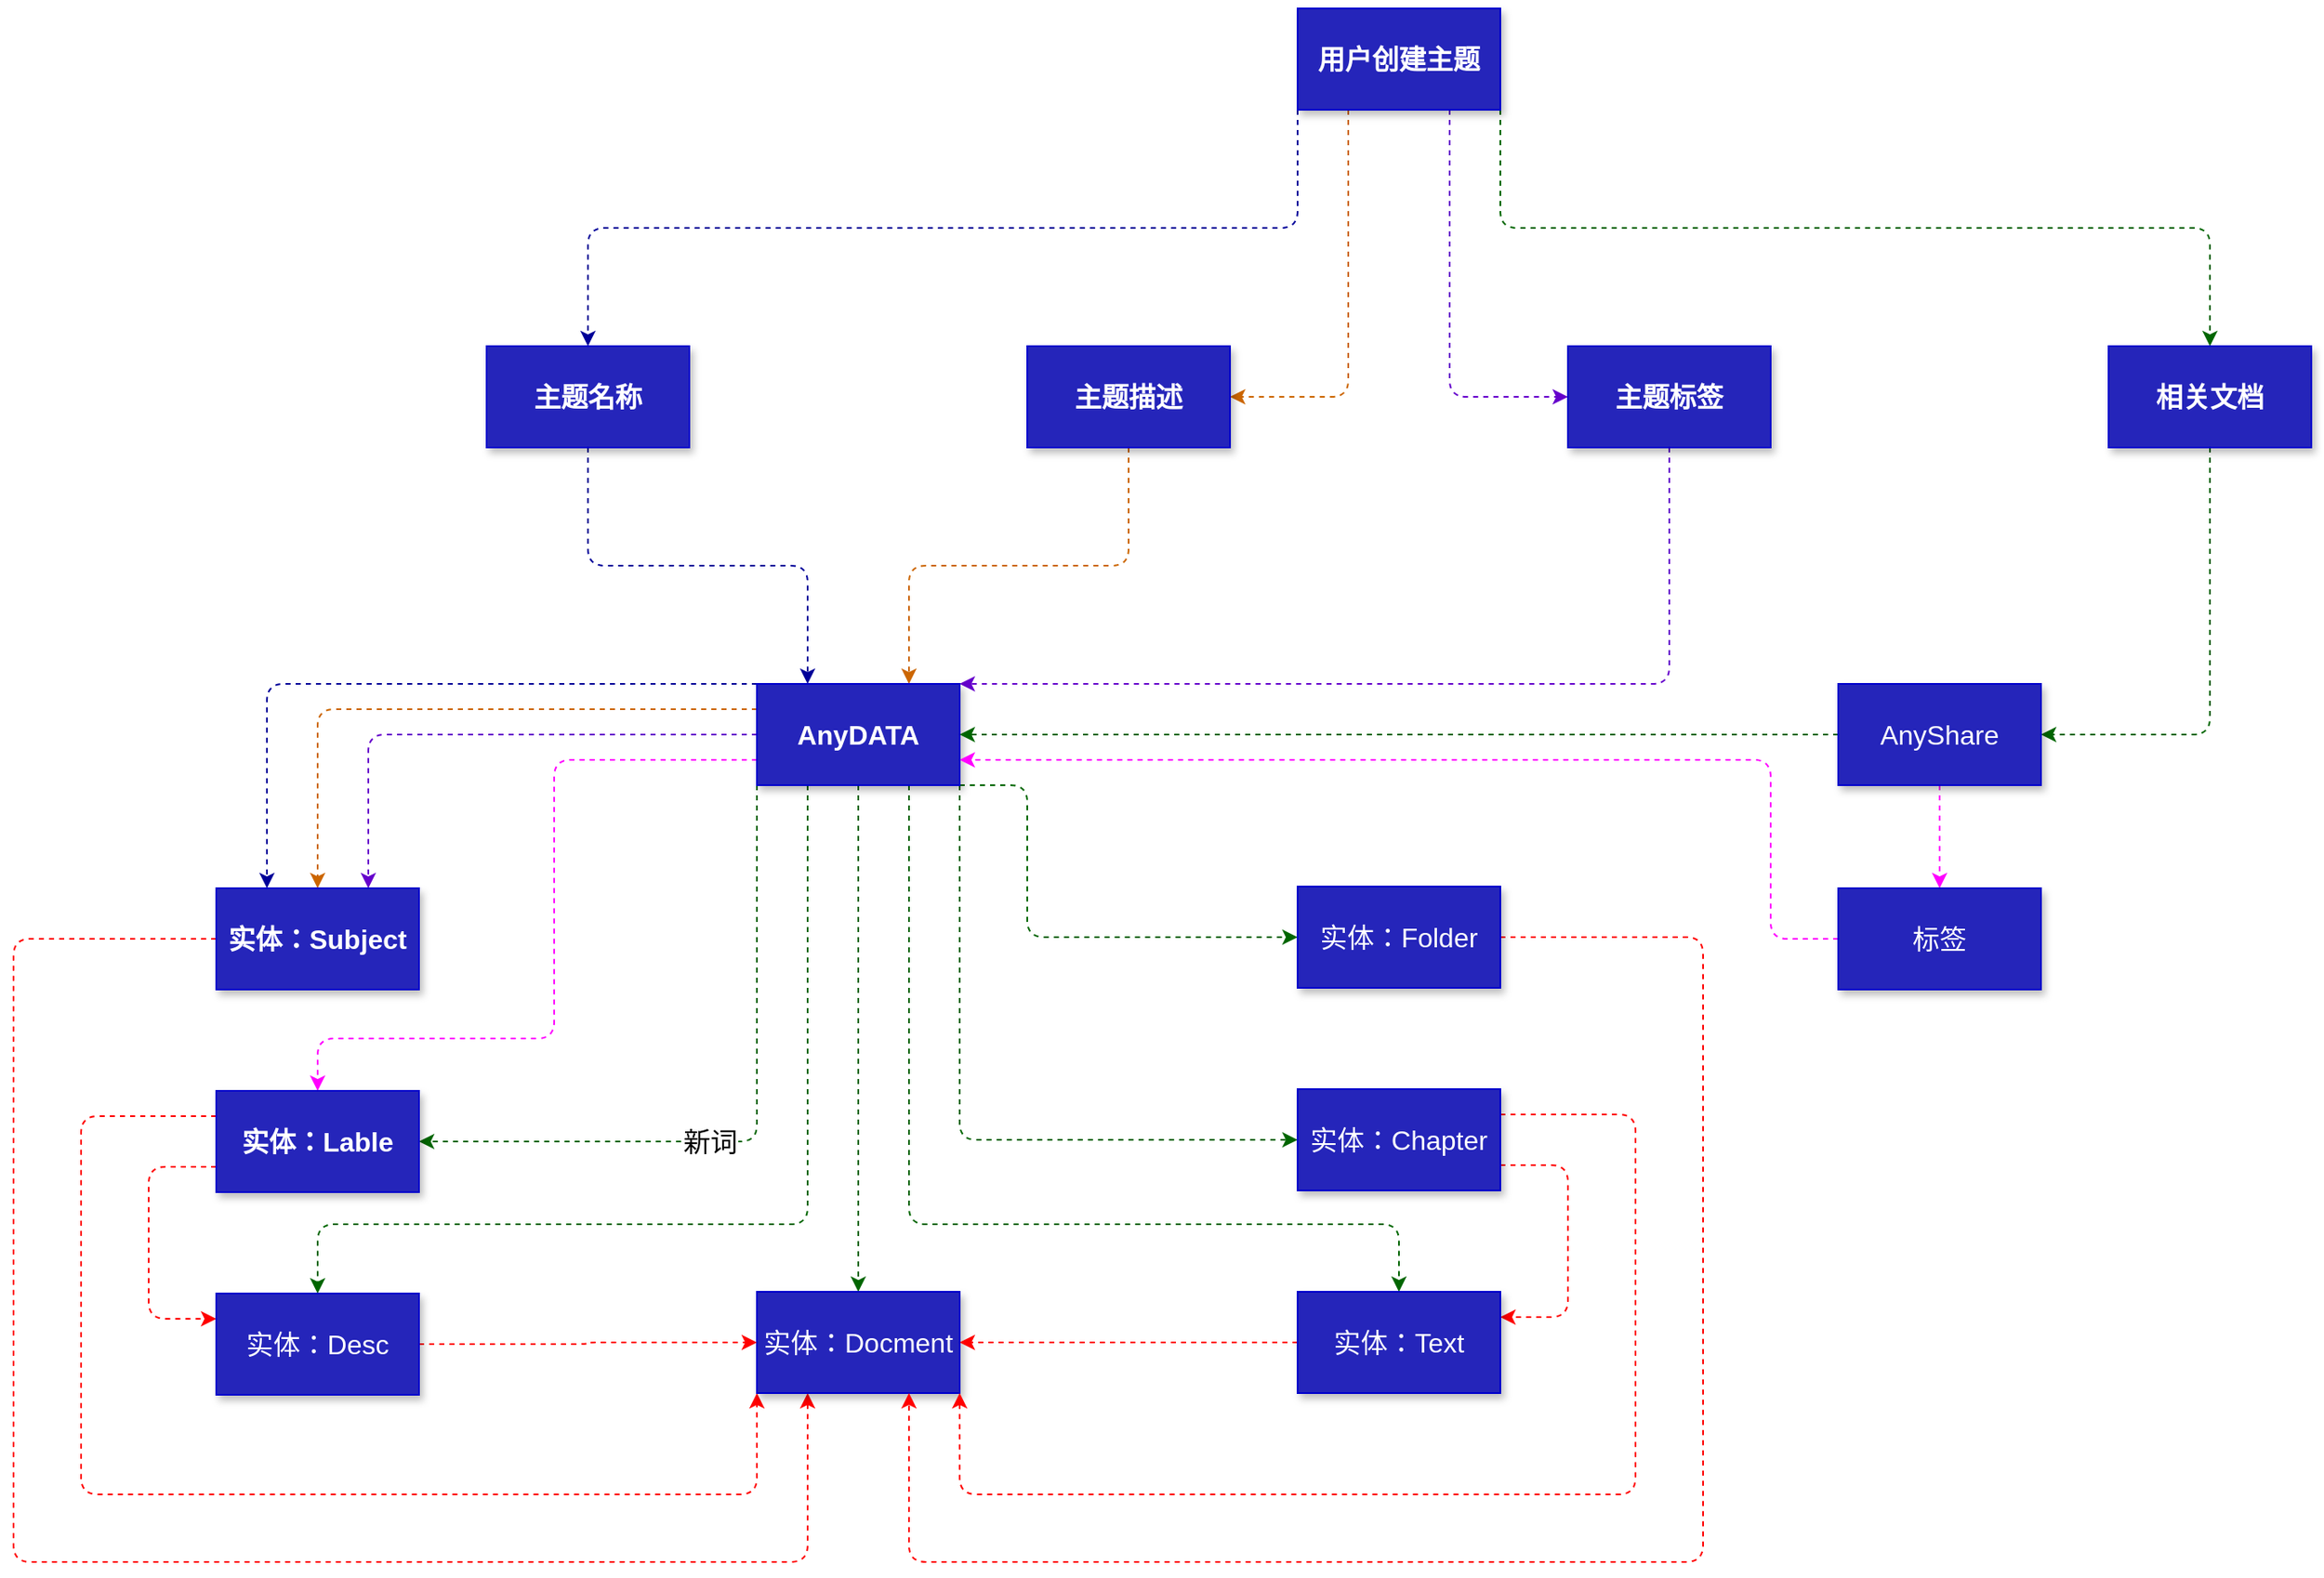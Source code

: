 <mxfile version="15.5.9" type="device"><diagram id="SYj_wnHrIE_FJC5tqYKO" name="Page-1"><mxGraphModel dx="1422" dy="-38" grid="1" gridSize="10" guides="1" tooltips="1" connect="1" arrows="1" fold="1" page="0" pageScale="1" pageWidth="827" pageHeight="1169" background="none" math="0" shadow="0"><root><mxCell id="0"/><mxCell id="1" parent="0"/><mxCell id="NOhWeFgQq2WazlrZW2lu-92" style="edgeStyle=orthogonalEdgeStyle;rounded=1;orthogonalLoop=1;jettySize=auto;html=1;exitX=0;exitY=1;exitDx=0;exitDy=0;entryX=0.5;entryY=0;entryDx=0;entryDy=0;dashed=1;fontSize=16;fontColor=#FF0000;strokeColor=#000099;" parent="1" source="NOhWeFgQq2WazlrZW2lu-84" target="NOhWeFgQq2WazlrZW2lu-85" edge="1"><mxGeometry relative="1" as="geometry"/></mxCell><mxCell id="NOhWeFgQq2WazlrZW2lu-93" style="edgeStyle=orthogonalEdgeStyle;rounded=1;orthogonalLoop=1;jettySize=auto;html=1;exitX=0.25;exitY=1;exitDx=0;exitDy=0;entryX=1;entryY=0.5;entryDx=0;entryDy=0;dashed=1;fontSize=16;fontColor=#FF0000;strokeColor=#CC6600;" parent="1" source="NOhWeFgQq2WazlrZW2lu-84" target="NOhWeFgQq2WazlrZW2lu-88" edge="1"><mxGeometry relative="1" as="geometry"/></mxCell><mxCell id="NOhWeFgQq2WazlrZW2lu-94" style="edgeStyle=orthogonalEdgeStyle;rounded=1;orthogonalLoop=1;jettySize=auto;html=1;exitX=0.75;exitY=1;exitDx=0;exitDy=0;entryX=0;entryY=0.5;entryDx=0;entryDy=0;dashed=1;fontSize=16;fontColor=#FF0000;strokeColor=#6600CC;" parent="1" source="NOhWeFgQq2WazlrZW2lu-84" target="NOhWeFgQq2WazlrZW2lu-86" edge="1"><mxGeometry relative="1" as="geometry"/></mxCell><mxCell id="NOhWeFgQq2WazlrZW2lu-95" style="edgeStyle=orthogonalEdgeStyle;rounded=1;orthogonalLoop=1;jettySize=auto;html=1;exitX=1;exitY=1;exitDx=0;exitDy=0;dashed=1;fontSize=16;fontColor=#FF0000;strokeColor=#006600;" parent="1" source="NOhWeFgQq2WazlrZW2lu-84" target="NOhWeFgQq2WazlrZW2lu-89" edge="1"><mxGeometry relative="1" as="geometry"/></mxCell><mxCell id="NOhWeFgQq2WazlrZW2lu-84" value="&lt;font color=&quot;#ffffff&quot; size=&quot;1&quot;&gt;&lt;b style=&quot;font-size: 16px&quot;&gt;用户创建主题&lt;/b&gt;&lt;/font&gt;" style="rounded=0;whiteSpace=wrap;html=1;fillColor=#2525BA;strokeColor=#0000CC;glass=0;shadow=1;sketch=0;" parent="1" vertex="1"><mxGeometry x="840" y="800" width="120" height="60" as="geometry"/></mxCell><mxCell id="NOhWeFgQq2WazlrZW2lu-187" style="edgeStyle=orthogonalEdgeStyle;rounded=1;orthogonalLoop=1;jettySize=auto;html=1;exitX=0.5;exitY=1;exitDx=0;exitDy=0;entryX=0.25;entryY=0;entryDx=0;entryDy=0;dashed=1;fontSize=16;fontColor=#FFFFFF;endSize=6;strokeColor=#000099;strokeWidth=1;" parent="1" source="NOhWeFgQq2WazlrZW2lu-85" target="NOhWeFgQq2WazlrZW2lu-96" edge="1"><mxGeometry relative="1" as="geometry"/></mxCell><mxCell id="NOhWeFgQq2WazlrZW2lu-85" value="&lt;font color=&quot;#ffffff&quot;&gt;&lt;span style=&quot;font-size: 16px&quot;&gt;&lt;b&gt;主题名称&lt;/b&gt;&lt;/span&gt;&lt;/font&gt;" style="rounded=0;whiteSpace=wrap;html=1;fillColor=#2525BA;strokeColor=#0000CC;glass=0;shadow=1;sketch=0;" parent="1" vertex="1"><mxGeometry x="360" y="1000" width="120" height="60" as="geometry"/></mxCell><mxCell id="NOhWeFgQq2WazlrZW2lu-270" style="edgeStyle=orthogonalEdgeStyle;rounded=1;orthogonalLoop=1;jettySize=auto;html=1;exitX=0.5;exitY=1;exitDx=0;exitDy=0;entryX=1;entryY=0;entryDx=0;entryDy=0;dashed=1;fontSize=16;fontColor=#000000;endSize=6;strokeColor=#6600CC;strokeWidth=1;" parent="1" source="NOhWeFgQq2WazlrZW2lu-86" target="NOhWeFgQq2WazlrZW2lu-96" edge="1"><mxGeometry relative="1" as="geometry"><Array as="points"><mxPoint x="1060" y="1200"/></Array></mxGeometry></mxCell><mxCell id="NOhWeFgQq2WazlrZW2lu-86" value="&lt;font color=&quot;#ffffff&quot;&gt;&lt;span style=&quot;font-size: 16px&quot;&gt;&lt;b&gt;主题标签&lt;/b&gt;&lt;/span&gt;&lt;/font&gt;" style="rounded=0;whiteSpace=wrap;html=1;fillColor=#2525BA;strokeColor=#0000CC;glass=0;shadow=1;sketch=0;" parent="1" vertex="1"><mxGeometry x="1000" y="1000" width="120" height="60" as="geometry"/></mxCell><mxCell id="NOhWeFgQq2WazlrZW2lu-107" style="edgeStyle=orthogonalEdgeStyle;rounded=1;orthogonalLoop=1;jettySize=auto;html=1;exitX=0.5;exitY=1;exitDx=0;exitDy=0;entryX=0.75;entryY=0;entryDx=0;entryDy=0;dashed=1;fontSize=16;fontColor=#FF0000;strokeColor=#CC6600;" parent="1" source="NOhWeFgQq2WazlrZW2lu-88" target="NOhWeFgQq2WazlrZW2lu-96" edge="1"><mxGeometry relative="1" as="geometry"/></mxCell><mxCell id="NOhWeFgQq2WazlrZW2lu-88" value="&lt;font color=&quot;#ffffff&quot;&gt;&lt;span style=&quot;font-size: 16px&quot;&gt;&lt;b&gt;主题描述&lt;/b&gt;&lt;/span&gt;&lt;/font&gt;" style="rounded=0;whiteSpace=wrap;html=1;fillColor=#2525BA;strokeColor=#0000CC;glass=0;shadow=1;sketch=0;" parent="1" vertex="1"><mxGeometry x="680" y="1000" width="120" height="60" as="geometry"/></mxCell><mxCell id="NOhWeFgQq2WazlrZW2lu-186" style="edgeStyle=orthogonalEdgeStyle;rounded=1;orthogonalLoop=1;jettySize=auto;html=1;exitX=0.5;exitY=1;exitDx=0;exitDy=0;entryX=1;entryY=0.5;entryDx=0;entryDy=0;dashed=1;fontSize=16;fontColor=#FFFFFF;endSize=6;strokeColor=#006600;strokeWidth=1;" parent="1" source="NOhWeFgQq2WazlrZW2lu-89" target="NOhWeFgQq2WazlrZW2lu-109" edge="1"><mxGeometry relative="1" as="geometry"/></mxCell><mxCell id="NOhWeFgQq2WazlrZW2lu-89" value="&lt;b&gt;相关文档&lt;/b&gt;" style="rounded=0;whiteSpace=wrap;html=1;fontSize=16;fontColor=#FFFFFF;strokeColor=#0000CC;fillColor=#2525BA;glass=0;shadow=1;sketch=0;" parent="1" vertex="1"><mxGeometry x="1320" y="1000" width="120" height="60" as="geometry"/></mxCell><mxCell id="NOhWeFgQq2WazlrZW2lu-217" style="edgeStyle=orthogonalEdgeStyle;rounded=1;orthogonalLoop=1;jettySize=auto;html=1;exitX=0.5;exitY=1;exitDx=0;exitDy=0;entryX=0.5;entryY=0;entryDx=0;entryDy=0;dashed=1;fontSize=16;fontColor=#FFFFFF;endSize=6;strokeColor=#006600;strokeWidth=1;" parent="1" source="NOhWeFgQq2WazlrZW2lu-96" target="NOhWeFgQq2WazlrZW2lu-125" edge="1"><mxGeometry relative="1" as="geometry"/></mxCell><mxCell id="NOhWeFgQq2WazlrZW2lu-226" style="edgeStyle=orthogonalEdgeStyle;rounded=1;orthogonalLoop=1;jettySize=auto;html=1;exitX=0;exitY=0.5;exitDx=0;exitDy=0;dashed=1;fontSize=16;fontColor=#FFFFFF;endSize=6;strokeColor=#6600CC;strokeWidth=1;entryX=0.75;entryY=0;entryDx=0;entryDy=0;" parent="1" source="NOhWeFgQq2WazlrZW2lu-96" target="NOhWeFgQq2WazlrZW2lu-98" edge="1"><mxGeometry relative="1" as="geometry"><mxPoint x="320" y="1320" as="targetPoint"/></mxGeometry></mxCell><mxCell id="NOhWeFgQq2WazlrZW2lu-277" style="edgeStyle=orthogonalEdgeStyle;rounded=1;orthogonalLoop=1;jettySize=auto;html=1;exitX=0.25;exitY=1;exitDx=0;exitDy=0;entryX=0.5;entryY=0;entryDx=0;entryDy=0;dashed=1;fontSize=16;fontColor=#000000;endSize=6;strokeColor=#006600;strokeWidth=1;" parent="1" source="NOhWeFgQq2WazlrZW2lu-96" target="NOhWeFgQq2WazlrZW2lu-174" edge="1"><mxGeometry relative="1" as="geometry"><Array as="points"><mxPoint x="550" y="1520"/><mxPoint x="260" y="1520"/></Array></mxGeometry></mxCell><mxCell id="NOhWeFgQq2WazlrZW2lu-279" style="edgeStyle=orthogonalEdgeStyle;rounded=1;orthogonalLoop=1;jettySize=auto;html=1;exitX=0.75;exitY=1;exitDx=0;exitDy=0;entryX=0.5;entryY=0;entryDx=0;entryDy=0;dashed=1;fontSize=16;fontColor=#000000;endSize=6;strokeColor=#006600;strokeWidth=1;" parent="1" source="NOhWeFgQq2WazlrZW2lu-96" target="NOhWeFgQq2WazlrZW2lu-133" edge="1"><mxGeometry relative="1" as="geometry"><Array as="points"><mxPoint x="610" y="1520"/><mxPoint x="900" y="1520"/></Array></mxGeometry></mxCell><mxCell id="NOhWeFgQq2WazlrZW2lu-287" style="edgeStyle=orthogonalEdgeStyle;rounded=1;orthogonalLoop=1;jettySize=auto;html=1;exitX=1;exitY=1;exitDx=0;exitDy=0;entryX=0;entryY=0.5;entryDx=0;entryDy=0;dashed=1;fontSize=16;fontColor=#000000;endSize=6;strokeColor=#006600;strokeWidth=1;" parent="1" source="NOhWeFgQq2WazlrZW2lu-96" target="NOhWeFgQq2WazlrZW2lu-127" edge="1"><mxGeometry relative="1" as="geometry"/></mxCell><mxCell id="NOhWeFgQq2WazlrZW2lu-289" style="edgeStyle=orthogonalEdgeStyle;rounded=1;orthogonalLoop=1;jettySize=auto;html=1;exitX=1;exitY=1;exitDx=0;exitDy=0;entryX=0;entryY=0.5;entryDx=0;entryDy=0;dashed=1;fontSize=16;fontColor=#000000;endSize=6;strokeColor=#006600;strokeWidth=1;" parent="1" source="NOhWeFgQq2WazlrZW2lu-96" target="NOhWeFgQq2WazlrZW2lu-190" edge="1"><mxGeometry relative="1" as="geometry"><Array as="points"><mxPoint x="680" y="1260"/><mxPoint x="680" y="1350"/></Array></mxGeometry></mxCell><mxCell id="NOhWeFgQq2WazlrZW2lu-291" style="edgeStyle=orthogonalEdgeStyle;rounded=1;orthogonalLoop=1;jettySize=auto;html=1;exitX=0;exitY=0.75;exitDx=0;exitDy=0;entryX=0.5;entryY=0;entryDx=0;entryDy=0;dashed=1;fontSize=16;fontColor=#000000;endSize=6;strokeColor=#FF00FF;strokeWidth=1;" parent="1" source="NOhWeFgQq2WazlrZW2lu-96" target="NOhWeFgQq2WazlrZW2lu-99" edge="1"><mxGeometry relative="1" as="geometry"><Array as="points"><mxPoint x="400" y="1245"/><mxPoint x="400" y="1410"/><mxPoint x="260" y="1410"/></Array></mxGeometry></mxCell><mxCell id="NOhWeFgQq2WazlrZW2lu-293" style="edgeStyle=orthogonalEdgeStyle;rounded=1;orthogonalLoop=1;jettySize=auto;html=1;exitX=0;exitY=1;exitDx=0;exitDy=0;entryX=1;entryY=0.5;entryDx=0;entryDy=0;dashed=1;fontSize=16;fontColor=#000000;endSize=6;strokeColor=#006600;strokeWidth=1;" parent="1" source="NOhWeFgQq2WazlrZW2lu-96" target="NOhWeFgQq2WazlrZW2lu-99" edge="1"><mxGeometry relative="1" as="geometry"/></mxCell><mxCell id="NOhWeFgQq2WazlrZW2lu-299" value="新词" style="edgeLabel;html=1;align=center;verticalAlign=middle;resizable=0;points=[];fontSize=16;fontColor=#000000;" parent="NOhWeFgQq2WazlrZW2lu-293" vertex="1" connectable="0"><mxGeometry x="0.157" relative="1" as="geometry"><mxPoint x="-1" as="offset"/></mxGeometry></mxCell><mxCell id="NOhWeFgQq2WazlrZW2lu-295" style="edgeStyle=orthogonalEdgeStyle;rounded=1;orthogonalLoop=1;jettySize=auto;html=1;exitX=0;exitY=0.25;exitDx=0;exitDy=0;entryX=0.5;entryY=0;entryDx=0;entryDy=0;dashed=1;fontSize=16;fontColor=#000000;endSize=6;strokeColor=#CC6600;strokeWidth=1;" parent="1" source="NOhWeFgQq2WazlrZW2lu-96" target="NOhWeFgQq2WazlrZW2lu-98" edge="1"><mxGeometry relative="1" as="geometry"/></mxCell><mxCell id="NOhWeFgQq2WazlrZW2lu-298" style="edgeStyle=orthogonalEdgeStyle;rounded=1;orthogonalLoop=1;jettySize=auto;html=1;exitX=0;exitY=0;exitDx=0;exitDy=0;entryX=0.25;entryY=0;entryDx=0;entryDy=0;dashed=1;fontSize=16;fontColor=#000000;endSize=6;strokeColor=#000099;strokeWidth=1;" parent="1" source="NOhWeFgQq2WazlrZW2lu-96" target="NOhWeFgQq2WazlrZW2lu-98" edge="1"><mxGeometry relative="1" as="geometry"><Array as="points"><mxPoint x="230" y="1200"/></Array></mxGeometry></mxCell><mxCell id="NOhWeFgQq2WazlrZW2lu-96" value="&lt;b&gt;AnyDATA&lt;/b&gt;" style="rounded=0;whiteSpace=wrap;html=1;fontSize=16;fontColor=#FFFFFF;strokeColor=#0000CC;fillColor=#2525BA;glass=0;shadow=1;sketch=0;" parent="1" vertex="1"><mxGeometry x="520" y="1200" width="120" height="60" as="geometry"/></mxCell><mxCell id="NOhWeFgQq2WazlrZW2lu-273" style="edgeStyle=orthogonalEdgeStyle;rounded=1;orthogonalLoop=1;jettySize=auto;html=1;exitX=0;exitY=0.5;exitDx=0;exitDy=0;entryX=0.25;entryY=1;entryDx=0;entryDy=0;dashed=1;fontSize=16;fontColor=#000000;endSize=6;strokeColor=#FF0000;strokeWidth=1;" parent="1" source="NOhWeFgQq2WazlrZW2lu-98" target="NOhWeFgQq2WazlrZW2lu-125" edge="1"><mxGeometry relative="1" as="geometry"><Array as="points"><mxPoint x="80" y="1351"/><mxPoint x="80" y="1720"/><mxPoint x="550" y="1720"/></Array></mxGeometry></mxCell><mxCell id="NOhWeFgQq2WazlrZW2lu-98" value="&lt;b&gt;实体：Subject&lt;/b&gt;" style="rounded=0;whiteSpace=wrap;html=1;fontSize=16;fontColor=#FFFFFF;strokeColor=#0000CC;fillColor=#2525BA;shadow=1;" parent="1" vertex="1"><mxGeometry x="200" y="1321" width="120" height="60" as="geometry"/></mxCell><mxCell id="NOhWeFgQq2WazlrZW2lu-258" style="edgeStyle=orthogonalEdgeStyle;rounded=1;orthogonalLoop=1;jettySize=auto;html=1;exitX=0;exitY=0.75;exitDx=0;exitDy=0;entryX=0;entryY=0.25;entryDx=0;entryDy=0;dashed=1;fontSize=16;fontColor=#000000;endSize=6;strokeColor=#FF0000;strokeWidth=1;" parent="1" source="NOhWeFgQq2WazlrZW2lu-99" target="NOhWeFgQq2WazlrZW2lu-174" edge="1"><mxGeometry relative="1" as="geometry"><Array as="points"><mxPoint x="160" y="1486"/><mxPoint x="160" y="1576"/></Array></mxGeometry></mxCell><mxCell id="NOhWeFgQq2WazlrZW2lu-272" style="edgeStyle=orthogonalEdgeStyle;rounded=1;orthogonalLoop=1;jettySize=auto;html=1;exitX=0;exitY=0.25;exitDx=0;exitDy=0;entryX=0;entryY=1;entryDx=0;entryDy=0;dashed=1;fontSize=16;fontColor=#000000;endSize=6;strokeColor=#FF0000;strokeWidth=1;" parent="1" source="NOhWeFgQq2WazlrZW2lu-99" target="NOhWeFgQq2WazlrZW2lu-125" edge="1"><mxGeometry relative="1" as="geometry"><Array as="points"><mxPoint x="120" y="1456"/><mxPoint x="120" y="1680"/><mxPoint x="520" y="1680"/></Array></mxGeometry></mxCell><mxCell id="NOhWeFgQq2WazlrZW2lu-99" value="&lt;b&gt;实体：Lable&lt;/b&gt;" style="rounded=0;whiteSpace=wrap;html=1;fontSize=16;fontColor=#FFFFFF;strokeColor=#0000CC;fillColor=#2525BA;glass=0;shadow=1;sketch=0;" parent="1" vertex="1"><mxGeometry x="200" y="1441" width="120" height="60" as="geometry"/></mxCell><mxCell id="NOhWeFgQq2WazlrZW2lu-184" style="edgeStyle=orthogonalEdgeStyle;rounded=1;orthogonalLoop=1;jettySize=auto;html=1;exitX=0.5;exitY=1;exitDx=0;exitDy=0;entryX=0.5;entryY=0;entryDx=0;entryDy=0;dashed=1;fontSize=16;fontColor=#FFFFFF;endSize=6;strokeColor=#FF00FF;strokeWidth=1;" parent="1" source="NOhWeFgQq2WazlrZW2lu-109" target="NOhWeFgQq2WazlrZW2lu-111" edge="1"><mxGeometry relative="1" as="geometry"/></mxCell><mxCell id="NOhWeFgQq2WazlrZW2lu-259" style="edgeStyle=orthogonalEdgeStyle;rounded=1;orthogonalLoop=1;jettySize=auto;html=1;exitX=0;exitY=0.5;exitDx=0;exitDy=0;entryX=1;entryY=0.5;entryDx=0;entryDy=0;dashed=1;fontSize=16;fontColor=#000000;endSize=6;strokeColor=#006600;strokeWidth=1;" parent="1" source="NOhWeFgQq2WazlrZW2lu-109" target="NOhWeFgQq2WazlrZW2lu-96" edge="1"><mxGeometry relative="1" as="geometry"/></mxCell><mxCell id="NOhWeFgQq2WazlrZW2lu-109" value="AnyShare" style="rounded=0;whiteSpace=wrap;html=1;fontSize=16;fontColor=#FFFFFF;strokeColor=#0000CC;fillColor=#2525BA;glass=0;shadow=1;sketch=0;" parent="1" vertex="1"><mxGeometry x="1160" y="1200" width="120" height="60" as="geometry"/></mxCell><mxCell id="NOhWeFgQq2WazlrZW2lu-297" style="edgeStyle=orthogonalEdgeStyle;rounded=1;orthogonalLoop=1;jettySize=auto;html=1;exitX=0;exitY=0.5;exitDx=0;exitDy=0;entryX=1;entryY=0.75;entryDx=0;entryDy=0;dashed=1;fontSize=16;fontColor=#000000;endSize=6;strokeColor=#FF00FF;strokeWidth=1;" parent="1" source="NOhWeFgQq2WazlrZW2lu-111" target="NOhWeFgQq2WazlrZW2lu-96" edge="1"><mxGeometry relative="1" as="geometry"><Array as="points"><mxPoint x="1120" y="1351"/><mxPoint x="1120" y="1245"/></Array></mxGeometry></mxCell><mxCell id="NOhWeFgQq2WazlrZW2lu-111" value="标签" style="rounded=0;whiteSpace=wrap;html=1;fontSize=16;fontColor=#FFFFFF;strokeColor=#0000CC;fillColor=#2525BA;glass=0;shadow=1;sketch=0;" parent="1" vertex="1"><mxGeometry x="1160" y="1321" width="120" height="60" as="geometry"/></mxCell><mxCell id="NOhWeFgQq2WazlrZW2lu-125" value="实体：Docment" style="rounded=0;whiteSpace=wrap;html=1;fontSize=16;fontColor=#FFFFFF;strokeColor=#0000CC;fillColor=#2525BA;glass=0;shadow=1;sketch=0;" parent="1" vertex="1"><mxGeometry x="520" y="1560" width="120" height="60" as="geometry"/></mxCell><mxCell id="NOhWeFgQq2WazlrZW2lu-256" style="edgeStyle=orthogonalEdgeStyle;rounded=1;orthogonalLoop=1;jettySize=auto;html=1;exitX=1;exitY=0.75;exitDx=0;exitDy=0;entryX=1;entryY=0.25;entryDx=0;entryDy=0;dashed=1;fontSize=16;fontColor=#000000;endSize=6;strokeColor=#FF0000;strokeWidth=1;" parent="1" source="NOhWeFgQq2WazlrZW2lu-127" target="NOhWeFgQq2WazlrZW2lu-133" edge="1"><mxGeometry relative="1" as="geometry"><Array as="points"><mxPoint x="1000" y="1485"/><mxPoint x="1000" y="1575"/></Array></mxGeometry></mxCell><mxCell id="NOhWeFgQq2WazlrZW2lu-257" style="edgeStyle=orthogonalEdgeStyle;rounded=1;orthogonalLoop=1;jettySize=auto;html=1;exitX=1;exitY=0.25;exitDx=0;exitDy=0;entryX=1;entryY=1;entryDx=0;entryDy=0;dashed=1;fontSize=16;fontColor=#000000;endSize=6;strokeColor=#FF0000;strokeWidth=1;" parent="1" source="NOhWeFgQq2WazlrZW2lu-127" target="NOhWeFgQq2WazlrZW2lu-125" edge="1"><mxGeometry relative="1" as="geometry"><Array as="points"><mxPoint x="1040" y="1455"/><mxPoint x="1040" y="1680"/><mxPoint x="640" y="1680"/></Array></mxGeometry></mxCell><mxCell id="NOhWeFgQq2WazlrZW2lu-127" value="实体：Chapter" style="rounded=0;whiteSpace=wrap;html=1;fontSize=16;fontColor=#FFFFFF;strokeColor=#0000CC;fillColor=#2525BA;glass=0;shadow=1;sketch=0;" parent="1" vertex="1"><mxGeometry x="840" y="1440" width="120" height="60" as="geometry"/></mxCell><mxCell id="NOhWeFgQq2WazlrZW2lu-249" style="edgeStyle=orthogonalEdgeStyle;rounded=1;orthogonalLoop=1;jettySize=auto;html=1;exitX=0;exitY=0.5;exitDx=0;exitDy=0;entryX=1;entryY=0.5;entryDx=0;entryDy=0;dashed=1;fontSize=16;fontColor=#000000;endSize=6;strokeColor=#FF0000;strokeWidth=1;" parent="1" source="NOhWeFgQq2WazlrZW2lu-133" target="NOhWeFgQq2WazlrZW2lu-125" edge="1"><mxGeometry relative="1" as="geometry"/></mxCell><mxCell id="NOhWeFgQq2WazlrZW2lu-133" value="实体：Text" style="rounded=0;whiteSpace=wrap;html=1;fontSize=16;fontColor=#FFFFFF;strokeColor=#0000CC;fillColor=#2525BA;glass=0;shadow=1;sketch=0;" parent="1" vertex="1"><mxGeometry x="840" y="1560" width="120" height="60" as="geometry"/></mxCell><mxCell id="NOhWeFgQq2WazlrZW2lu-248" style="edgeStyle=orthogonalEdgeStyle;rounded=1;orthogonalLoop=1;jettySize=auto;html=1;exitX=1;exitY=0.5;exitDx=0;exitDy=0;entryX=0;entryY=0.5;entryDx=0;entryDy=0;dashed=1;fontSize=16;fontColor=#000000;endSize=6;strokeColor=#FF0000;strokeWidth=1;" parent="1" source="NOhWeFgQq2WazlrZW2lu-174" target="NOhWeFgQq2WazlrZW2lu-125" edge="1"><mxGeometry relative="1" as="geometry"/></mxCell><mxCell id="NOhWeFgQq2WazlrZW2lu-174" value="实体：Desc" style="rounded=0;whiteSpace=wrap;html=1;fontSize=16;fontColor=#FFFFFF;strokeColor=#0000CC;fillColor=#2525BA;glass=0;shadow=1;sketch=0;" parent="1" vertex="1"><mxGeometry x="200" y="1561" width="120" height="60" as="geometry"/></mxCell><mxCell id="NOhWeFgQq2WazlrZW2lu-250" style="edgeStyle=orthogonalEdgeStyle;rounded=1;orthogonalLoop=1;jettySize=auto;html=1;exitX=1;exitY=0.5;exitDx=0;exitDy=0;entryX=0.75;entryY=1;entryDx=0;entryDy=0;dashed=1;fontSize=16;fontColor=#000000;endSize=6;strokeColor=#FF0000;strokeWidth=1;" parent="1" source="NOhWeFgQq2WazlrZW2lu-190" target="NOhWeFgQq2WazlrZW2lu-125" edge="1"><mxGeometry relative="1" as="geometry"><Array as="points"><mxPoint x="1080" y="1350"/><mxPoint x="1080" y="1720"/><mxPoint x="610" y="1720"/></Array></mxGeometry></mxCell><mxCell id="NOhWeFgQq2WazlrZW2lu-190" value="实体：Folder" style="rounded=0;whiteSpace=wrap;html=1;fontSize=16;fontColor=#FFFFFF;strokeColor=#0000CC;fillColor=#2525BA;glass=0;shadow=1;sketch=0;" parent="1" vertex="1"><mxGeometry x="840" y="1320" width="120" height="60" as="geometry"/></mxCell></root></mxGraphModel></diagram></mxfile>